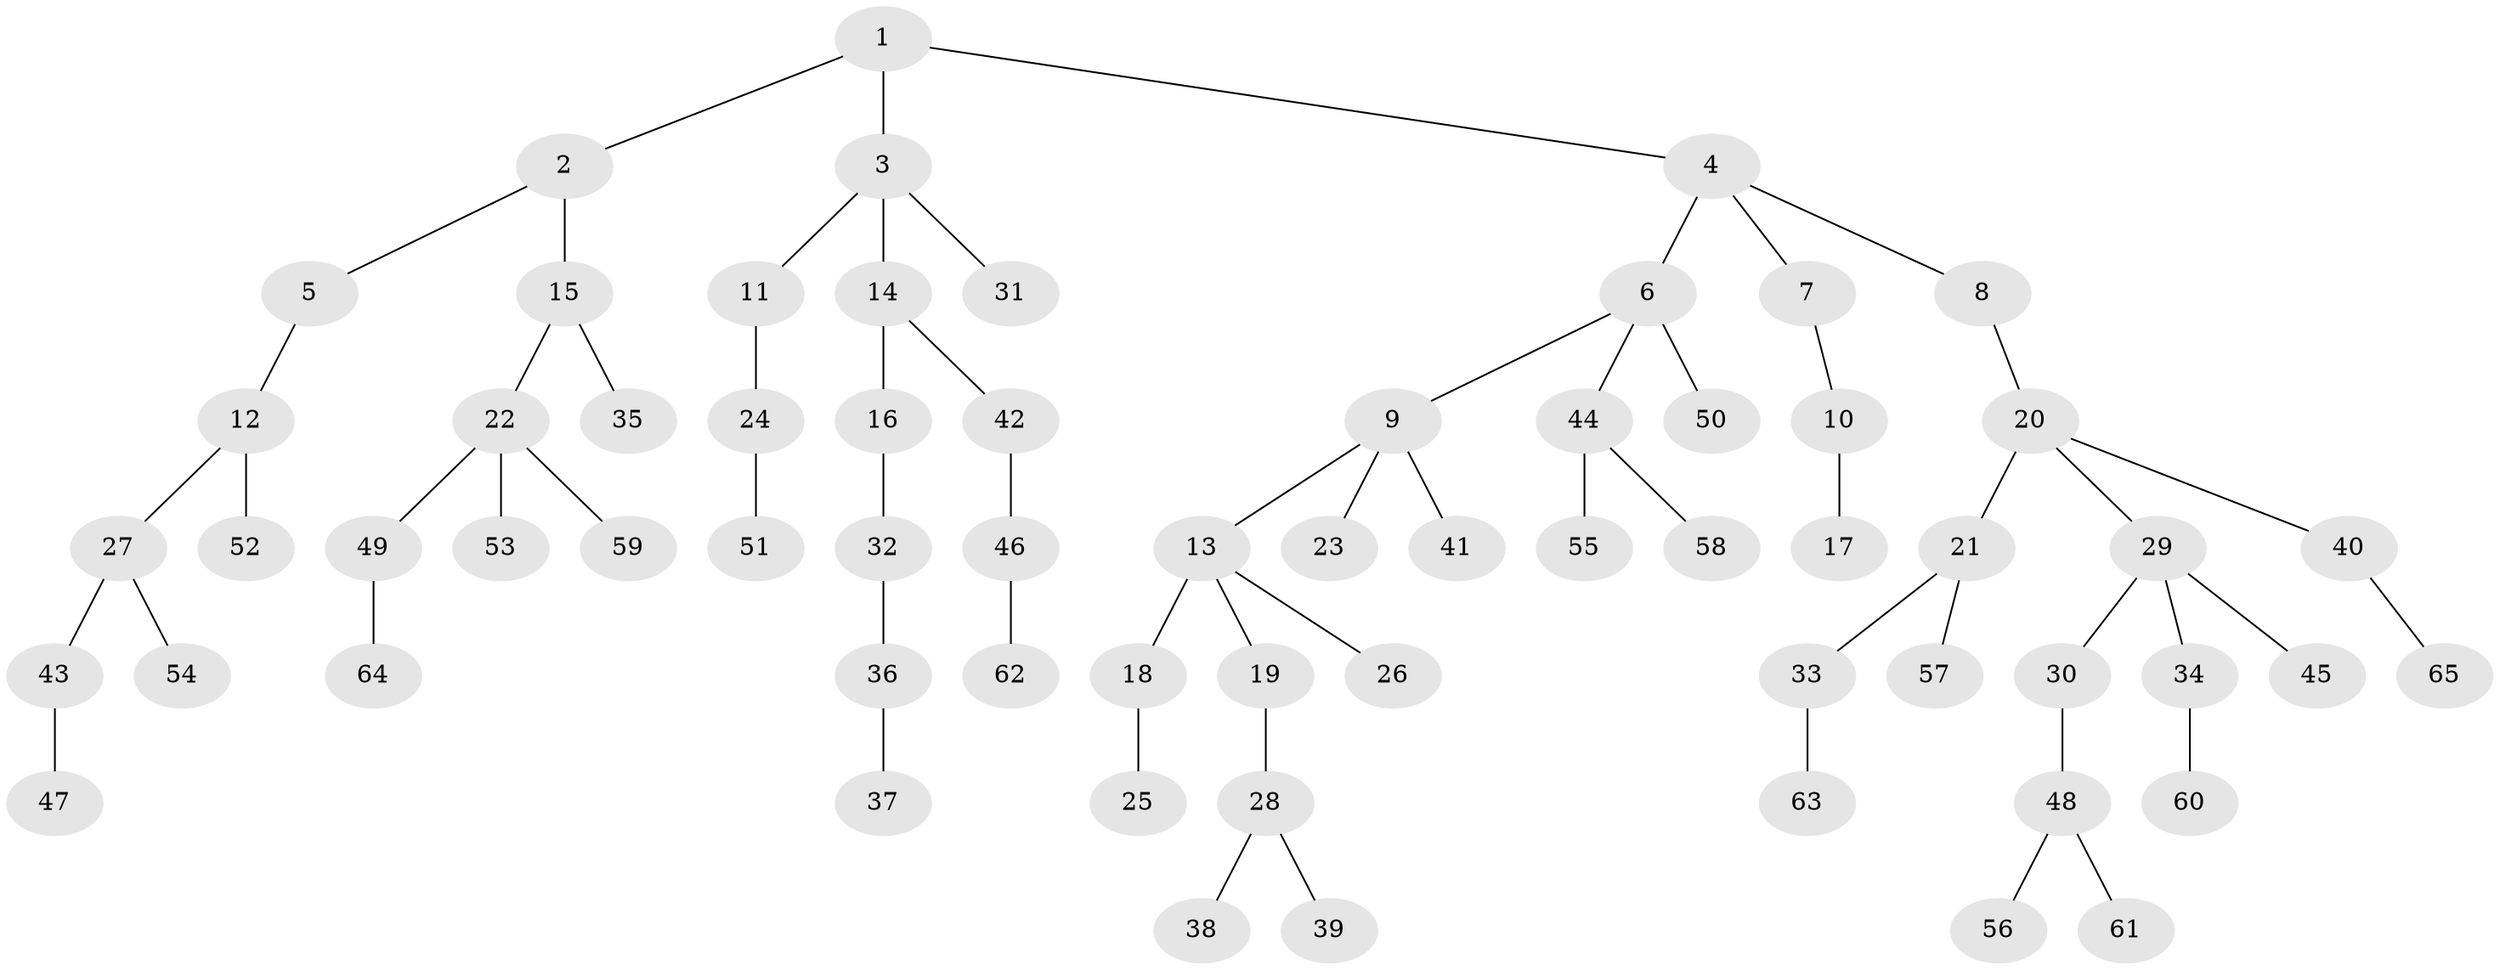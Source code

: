 // coarse degree distribution, {4: 0.07317073170731707, 5: 0.024390243902439025, 3: 0.21951219512195122, 2: 0.1951219512195122, 1: 0.4878048780487805}
// Generated by graph-tools (version 1.1) at 2025/42/03/06/25 10:42:06]
// undirected, 65 vertices, 64 edges
graph export_dot {
graph [start="1"]
  node [color=gray90,style=filled];
  1;
  2;
  3;
  4;
  5;
  6;
  7;
  8;
  9;
  10;
  11;
  12;
  13;
  14;
  15;
  16;
  17;
  18;
  19;
  20;
  21;
  22;
  23;
  24;
  25;
  26;
  27;
  28;
  29;
  30;
  31;
  32;
  33;
  34;
  35;
  36;
  37;
  38;
  39;
  40;
  41;
  42;
  43;
  44;
  45;
  46;
  47;
  48;
  49;
  50;
  51;
  52;
  53;
  54;
  55;
  56;
  57;
  58;
  59;
  60;
  61;
  62;
  63;
  64;
  65;
  1 -- 2;
  1 -- 3;
  1 -- 4;
  2 -- 5;
  2 -- 15;
  3 -- 11;
  3 -- 14;
  3 -- 31;
  4 -- 6;
  4 -- 7;
  4 -- 8;
  5 -- 12;
  6 -- 9;
  6 -- 44;
  6 -- 50;
  7 -- 10;
  8 -- 20;
  9 -- 13;
  9 -- 23;
  9 -- 41;
  10 -- 17;
  11 -- 24;
  12 -- 27;
  12 -- 52;
  13 -- 18;
  13 -- 19;
  13 -- 26;
  14 -- 16;
  14 -- 42;
  15 -- 22;
  15 -- 35;
  16 -- 32;
  18 -- 25;
  19 -- 28;
  20 -- 21;
  20 -- 29;
  20 -- 40;
  21 -- 33;
  21 -- 57;
  22 -- 49;
  22 -- 53;
  22 -- 59;
  24 -- 51;
  27 -- 43;
  27 -- 54;
  28 -- 38;
  28 -- 39;
  29 -- 30;
  29 -- 34;
  29 -- 45;
  30 -- 48;
  32 -- 36;
  33 -- 63;
  34 -- 60;
  36 -- 37;
  40 -- 65;
  42 -- 46;
  43 -- 47;
  44 -- 55;
  44 -- 58;
  46 -- 62;
  48 -- 56;
  48 -- 61;
  49 -- 64;
}
